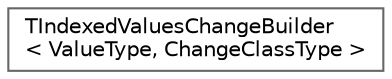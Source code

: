 digraph "Graphical Class Hierarchy"
{
 // INTERACTIVE_SVG=YES
 // LATEX_PDF_SIZE
  bgcolor="transparent";
  edge [fontname=Helvetica,fontsize=10,labelfontname=Helvetica,labelfontsize=10];
  node [fontname=Helvetica,fontsize=10,shape=box,height=0.2,width=0.4];
  rankdir="LR";
  Node0 [id="Node000000",label="TIndexedValuesChangeBuilder\l\< ValueType, ChangeClassType \>",height=0.2,width=0.4,color="grey40", fillcolor="white", style="filled",URL="$d4/dbb/classTIndexedValuesChangeBuilder.html",tooltip="TIndexedValuesChangeBuilder incrementally builds up a TIndexedValuesChange instance/subclass."];
}
